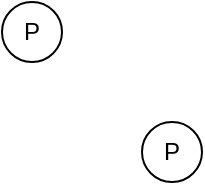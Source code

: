 <mxfile version="12.4.3" type="github" pages="1">
  <diagram id="Gz5zGrPPfyLzlaGfGfF2" name="Page-1">
    <mxGraphModel dx="957" dy="702" grid="1" gridSize="10" guides="1" tooltips="1" connect="1" arrows="1" fold="1" page="1" pageScale="1" pageWidth="827" pageHeight="1169" math="0" shadow="0">
      <root>
        <mxCell id="0"/>
        <mxCell id="1" parent="0"/>
        <mxCell id="U95zjzr5ysujBftmltsH-1" value="P" style="ellipse;whiteSpace=wrap;html=1;" parent="1" vertex="1">
          <mxGeometry x="60" y="40" width="30" height="30" as="geometry"/>
        </mxCell>
        <mxCell id="jNA6jABl4a_7EUZg8Hpg-1" value="P" style="ellipse;whiteSpace=wrap;html=1;" vertex="1" parent="1">
          <mxGeometry x="130" y="100" width="30" height="30" as="geometry"/>
        </mxCell>
      </root>
    </mxGraphModel>
  </diagram>
</mxfile>
